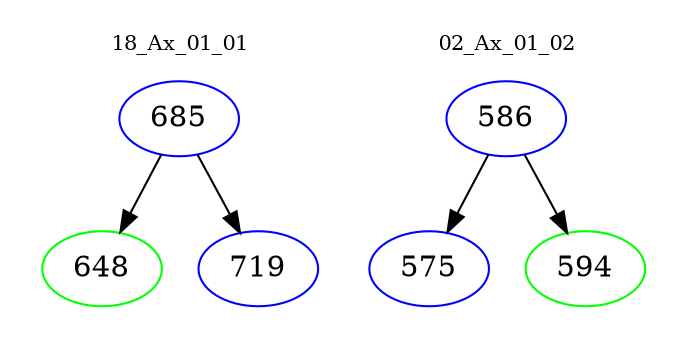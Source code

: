 digraph{
subgraph cluster_0 {
color = white
label = "18_Ax_01_01";
fontsize=10;
T0_685 [label="685", color="blue"]
T0_685 -> T0_648 [color="black"]
T0_648 [label="648", color="green"]
T0_685 -> T0_719 [color="black"]
T0_719 [label="719", color="blue"]
}
subgraph cluster_1 {
color = white
label = "02_Ax_01_02";
fontsize=10;
T1_586 [label="586", color="blue"]
T1_586 -> T1_575 [color="black"]
T1_575 [label="575", color="blue"]
T1_586 -> T1_594 [color="black"]
T1_594 [label="594", color="green"]
}
}
